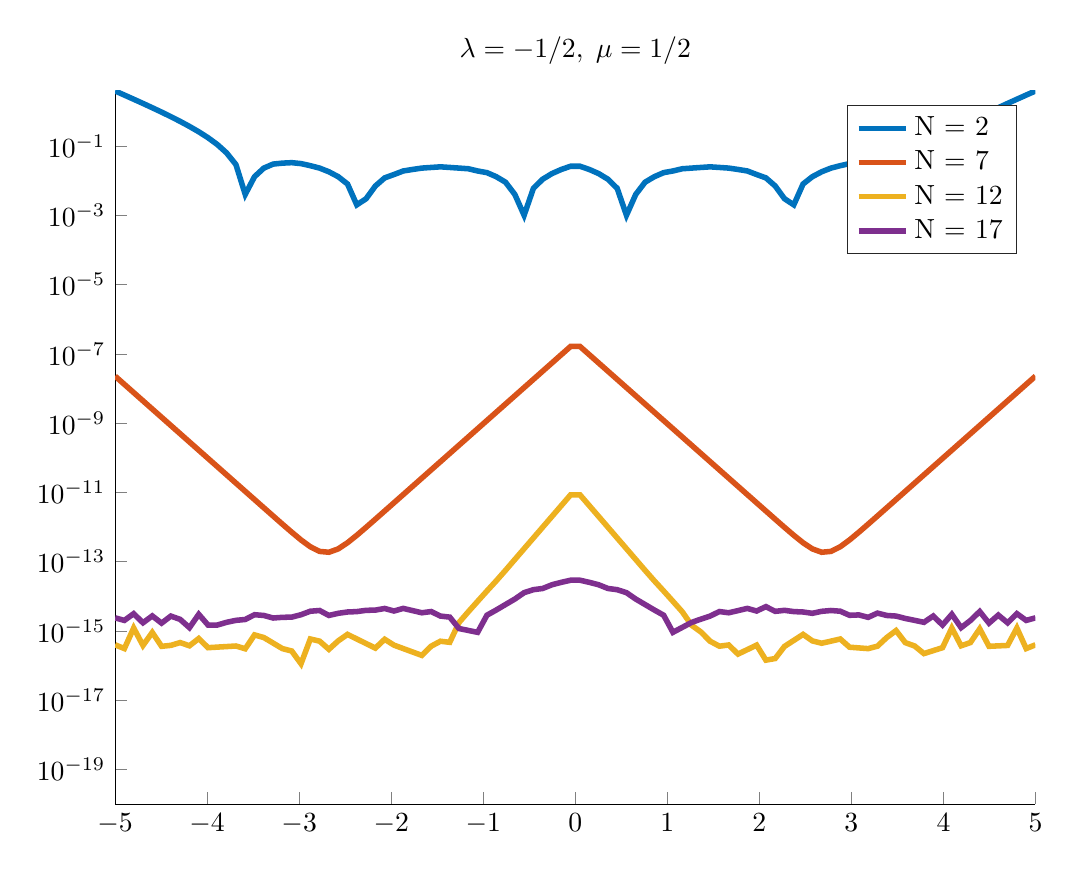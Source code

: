 % This file was created by matlab2tikz.
%
%The latest updates can be retrieved from
%  http://www.mathworks.com/matlabcentral/fileexchange/22022-matlab2tikz-matlab2tikz
%where you can also make suggestions and rate matlab2tikz.
%
\definecolor{mycolor1}{rgb}{0.0,0.447,0.741}%
\definecolor{mycolor2}{rgb}{0.85,0.325,0.098}%
\definecolor{mycolor3}{rgb}{0.929,0.694,0.125}%
\definecolor{mycolor4}{rgb}{0.494,0.184,0.556}%
%
\begin{tikzpicture}

\begin{axis}[%
width=4.602in,
height=3.566in,
at={(0.772in,0.481in)},
scale only axis,
xmin=-5,
xmax=5,
ymode=log,
ymin=1e-20,
ymax=3.878,
yminorticks=true,
axis background/.style={fill=white},
title style={font=\bfseries},
title={$\lambda = -1/2, \; \mu = 1/2$},
axis x line*=bottom,
axis y line*=left,
legend style={legend cell align=left, align=left, draw=white!15!black}
]
\addplot [color=mycolor1, line width=2.0pt]
  table[row sep=crcr]{%
-5	3.878\\
-4.899	2.948\\
-4.798	2.236\\
-4.697	1.691\\
-4.596	1.271\\
-4.495	0.95\\
-4.394	0.702\\
-4.293	0.513\\
-4.192	0.367\\
-4.091	0.257\\
-3.99	0.173\\
-3.889	0.11\\
-3.788	0.063\\
-3.687	0.029\\
-3.586	0.004\\
-3.485	0.013\\
-3.384	0.023\\
-3.283	0.03\\
-3.182	0.032\\
-3.081	0.033\\
-2.98	0.031\\
-2.879	0.027\\
-2.778	0.023\\
-2.677	0.018\\
-2.576	0.013\\
-2.475	0.008\\
-2.374	0.002\\
-2.273	0.003\\
-2.172	0.007\\
-2.071	0.012\\
-1.97	0.015\\
-1.869	0.019\\
-1.768	0.021\\
-1.667	0.023\\
-1.566	0.024\\
-1.465	0.025\\
-1.364	0.024\\
-1.263	0.023\\
-1.162	0.022\\
-1.061	0.019\\
-0.96	0.017\\
-0.859	0.013\\
-0.758	0.009\\
-0.657	0.004\\
-0.556	0.001\\
-0.455	0.006\\
-0.354	0.011\\
-0.253	0.016\\
-0.152	0.021\\
-0.051	0.026\\
0.051	0.026\\
0.152	0.021\\
0.253	0.016\\
0.354	0.011\\
0.455	0.006\\
0.556	0.001\\
0.657	0.004\\
0.758	0.009\\
0.859	0.013\\
0.96	0.017\\
1.061	0.019\\
1.162	0.022\\
1.263	0.023\\
1.364	0.024\\
1.465	0.025\\
1.566	0.024\\
1.667	0.023\\
1.768	0.021\\
1.869	0.019\\
1.97	0.015\\
2.071	0.012\\
2.172	0.007\\
2.273	0.003\\
2.374	0.002\\
2.475	0.008\\
2.576	0.013\\
2.677	0.018\\
2.778	0.023\\
2.879	0.027\\
2.98	0.031\\
3.081	0.033\\
3.182	0.032\\
3.283	0.03\\
3.384	0.023\\
3.485	0.013\\
3.586	0.004\\
3.687	0.029\\
3.788	0.063\\
3.889	0.11\\
3.99	0.173\\
4.091	0.257\\
4.192	0.367\\
4.293	0.513\\
4.394	0.702\\
4.495	0.95\\
4.596	1.271\\
4.697	1.691\\
4.798	2.236\\
4.899	2.948\\
5	3.878\\
};
\addlegendentry{N = 2}

\addplot [color=mycolor2, line width=2.0pt]
  table[row sep=crcr]{%
-5	2.27e-08\\
-4.899	1.314e-08\\
-4.798	7.603e-09\\
-4.697	4.4e-09\\
-4.596	2.546e-09\\
-4.495	1.474e-09\\
-4.394	8.528e-10\\
-4.293	4.935e-10\\
-4.192	2.856e-10\\
-4.091	1.653e-10\\
-3.99	9.564e-11\\
-3.889	5.535e-11\\
-3.788	3.203e-11\\
-3.687	1.854e-11\\
-3.586	1.073e-11\\
-3.485	6.21e-12\\
-3.384	3.595e-12\\
-3.283	2.083e-12\\
-3.182	1.21e-12\\
-3.081	7.094e-13\\
-2.98	4.243e-13\\
-2.879	2.697e-13\\
-2.778	1.979e-13\\
-2.677	1.87e-13\\
-2.576	2.336e-13\\
-2.475	3.516e-13\\
-2.374	5.773e-13\\
-2.273	9.799e-13\\
-2.172	1.683e-12\\
-2.071	2.902e-12\\
-1.97	5.011e-12\\
-1.869	8.658e-12\\
-1.768	1.496e-11\\
-1.667	2.585e-11\\
-1.566	4.467e-11\\
-1.465	7.718e-11\\
-1.364	1.334e-10\\
-1.263	2.305e-10\\
-1.162	3.982e-10\\
-1.061	6.881e-10\\
-0.96	1.189e-09\\
-0.859	2.055e-09\\
-0.758	3.551e-09\\
-0.657	6.136e-09\\
-0.556	1.06e-08\\
-0.455	1.832e-08\\
-0.354	3.166e-08\\
-0.253	5.47e-08\\
-0.152	9.453e-08\\
-0.051	1.633e-07\\
0.051	1.633e-07\\
0.152	9.453e-08\\
0.253	5.47e-08\\
0.354	3.166e-08\\
0.455	1.832e-08\\
0.556	1.06e-08\\
0.657	6.136e-09\\
0.758	3.551e-09\\
0.859	2.055e-09\\
0.96	1.189e-09\\
1.061	6.881e-10\\
1.162	3.982e-10\\
1.263	2.305e-10\\
1.364	1.334e-10\\
1.465	7.718e-11\\
1.566	4.467e-11\\
1.667	2.585e-11\\
1.768	1.496e-11\\
1.869	8.658e-12\\
1.97	5.011e-12\\
2.071	2.902e-12\\
2.172	1.683e-12\\
2.273	9.801e-13\\
2.374	5.773e-13\\
2.475	3.516e-13\\
2.576	2.336e-13\\
2.677	1.872e-13\\
2.778	1.979e-13\\
2.879	2.697e-13\\
2.98	4.243e-13\\
3.081	7.083e-13\\
3.182	1.21e-12\\
3.283	2.083e-12\\
3.384	3.595e-12\\
3.485	6.209e-12\\
3.586	1.073e-11\\
3.687	1.854e-11\\
3.788	3.203e-11\\
3.889	5.535e-11\\
3.99	9.564e-11\\
4.091	1.653e-10\\
4.192	2.856e-10\\
4.293	4.935e-10\\
4.394	8.528e-10\\
4.495	1.474e-09\\
4.596	2.546e-09\\
4.697	4.4e-09\\
4.798	7.603e-09\\
4.899	1.314e-08\\
5	2.27e-08\\
};
\addlegendentry{N = 7}

\addplot [color=mycolor3, line width=2.0pt]
  table[row sep=crcr]{%
-5	3.982e-16\\
-4.899	3.101e-16\\
-4.798	1.214e-15\\
-4.697	3.82e-16\\
-4.596	9.063e-16\\
-4.495	3.602e-16\\
-4.394	3.837e-16\\
-4.293	4.622e-16\\
-4.192	3.731e-16\\
-4.091	6.053e-16\\
-3.99	3.29e-16\\
-3.889	0\\
-3.788	0\\
-3.687	3.679e-16\\
-3.586	3.062e-16\\
-3.485	7.683e-16\\
-3.384	6.459e-16\\
-3.283	0\\
-3.182	3.091e-16\\
-3.081	2.639e-16\\
-2.98	1.132e-16\\
-2.879	5.859e-16\\
-2.778	5.079e-16\\
-2.677	2.95e-16\\
-2.576	5.168e-16\\
-2.475	7.96e-16\\
-2.374	0\\
-2.273	0\\
-2.172	3.199e-16\\
-2.071	5.748e-16\\
-1.97	3.893e-16\\
-1.869	0\\
-1.768	0\\
-1.667	1.97e-16\\
-1.566	3.632e-16\\
-1.465	5.046e-16\\
-1.364	4.699e-16\\
-1.263	1.759e-15\\
-1.162	3.585e-15\\
-1.061	7.169e-15\\
-0.96	1.424e-14\\
-0.859	2.792e-14\\
-0.758	5.633e-14\\
-0.657	1.155e-13\\
-0.556	2.366e-13\\
-0.455	4.838e-13\\
-0.354	9.916e-13\\
-0.253	2.03e-12\\
-0.152	4.154e-12\\
-0.051	8.5e-12\\
0.051	8.5e-12\\
0.152	4.154e-12\\
0.253	2.03e-12\\
0.354	9.916e-13\\
0.455	4.838e-13\\
0.556	2.366e-13\\
0.657	1.155e-13\\
0.758	5.633e-14\\
0.859	2.792e-14\\
0.96	1.424e-14\\
1.061	7.169e-15\\
1.162	3.585e-15\\
1.263	1.466e-15\\
1.364	9.397e-16\\
1.465	5.046e-16\\
1.566	3.632e-16\\
1.667	3.941e-16\\
1.768	2.149e-16\\
1.869	0\\
1.97	3.893e-16\\
2.071	1.437e-16\\
2.172	1.6e-16\\
2.273	3.579e-16\\
2.374	0\\
2.475	7.96e-16\\
2.576	5.168e-16\\
2.677	4.425e-16\\
2.778	5.079e-16\\
2.879	5.859e-16\\
2.98	3.397e-16\\
3.081	0\\
3.182	3.091e-16\\
3.283	3.639e-16\\
3.384	6.459e-16\\
3.485	1.024e-15\\
3.586	4.592e-16\\
3.687	3.679e-16\\
3.788	2.222e-16\\
3.889	0\\
3.99	3.29e-16\\
4.091	1.211e-15\\
4.192	3.731e-16\\
4.293	4.622e-16\\
4.394	1.151e-15\\
4.495	3.602e-16\\
4.596	0\\
4.697	3.82e-16\\
4.798	1.214e-15\\
4.899	3.101e-16\\
5	3.982e-16\\
};
\addlegendentry{N = 12}

\addplot [color=mycolor4, line width=2.0pt]
  table[row sep=crcr]{%
-5	2.389e-15\\
-4.899	2.016e-15\\
-4.798	3.156e-15\\
-4.697	1.719e-15\\
-4.596	2.719e-15\\
-4.495	1.681e-15\\
-4.394	2.686e-15\\
-4.293	2.157e-15\\
-4.192	1.244e-15\\
-4.091	3.026e-15\\
-3.99	1.481e-15\\
-3.889	1.483e-15\\
-3.788	1.777e-15\\
-3.687	2.023e-15\\
-3.586	2.143e-15\\
-3.485	2.945e-15\\
-3.384	2.799e-15\\
-3.283	2.365e-15\\
-3.182	2.473e-15\\
-3.081	2.507e-15\\
-2.98	2.944e-15\\
-2.879	3.711e-15\\
-2.778	3.894e-15\\
-2.677	2.803e-15\\
-2.576	3.23e-15\\
-2.475	3.525e-15\\
-2.374	3.622e-15\\
-2.273	3.937e-15\\
-2.172	3.999e-15\\
-2.071	4.455e-15\\
-1.97	3.763e-15\\
-1.869	4.476e-15\\
-1.768	3.868e-15\\
-1.667	3.35e-15\\
-1.566	3.632e-15\\
-1.465	2.691e-15\\
-1.364	2.506e-15\\
-1.263	1.173e-15\\
-1.162	0\\
-1.061	9.124e-16\\
-0.96	2.849e-15\\
-0.859	4.022e-15\\
-0.758	5.792e-15\\
-0.657	8.329e-15\\
-0.556	1.275e-14\\
-0.455	1.554e-14\\
-0.354	1.685e-14\\
-0.253	2.159e-14\\
-0.152	2.533e-14\\
-0.051	2.914e-14\\
0.051	2.914e-14\\
0.152	2.533e-14\\
0.253	2.159e-14\\
0.354	1.685e-14\\
0.455	1.554e-14\\
0.556	1.275e-14\\
0.657	8.329e-15\\
0.758	5.792e-15\\
0.859	4.022e-15\\
0.96	2.849e-15\\
1.061	9.124e-16\\
1.162	0\\
1.263	1.759e-15\\
1.364	2.193e-15\\
1.465	2.691e-15\\
1.566	3.632e-15\\
1.667	3.35e-15\\
1.768	3.868e-15\\
1.869	4.476e-15\\
1.97	3.763e-15\\
2.071	5.03e-15\\
2.172	3.679e-15\\
2.273	3.937e-15\\
2.374	3.622e-15\\
2.475	3.525e-15\\
2.576	3.23e-15\\
2.677	3.688e-15\\
2.778	3.894e-15\\
2.879	3.711e-15\\
2.98	2.83e-15\\
3.081	2.903e-15\\
3.182	2.473e-15\\
3.283	3.275e-15\\
3.384	2.799e-15\\
3.485	2.689e-15\\
3.586	2.296e-15\\
3.687	2.023e-15\\
3.788	1.777e-15\\
3.889	2.697e-15\\
3.99	1.481e-15\\
4.091	3.026e-15\\
4.192	1.244e-15\\
4.293	2.003e-15\\
4.394	3.645e-15\\
4.495	1.681e-15\\
4.596	2.87e-15\\
4.697	1.719e-15\\
4.798	3.156e-15\\
4.899	2.016e-15\\
5	2.389e-15\\
};
\addlegendentry{N = 17}

\end{axis}
\end{tikzpicture}%